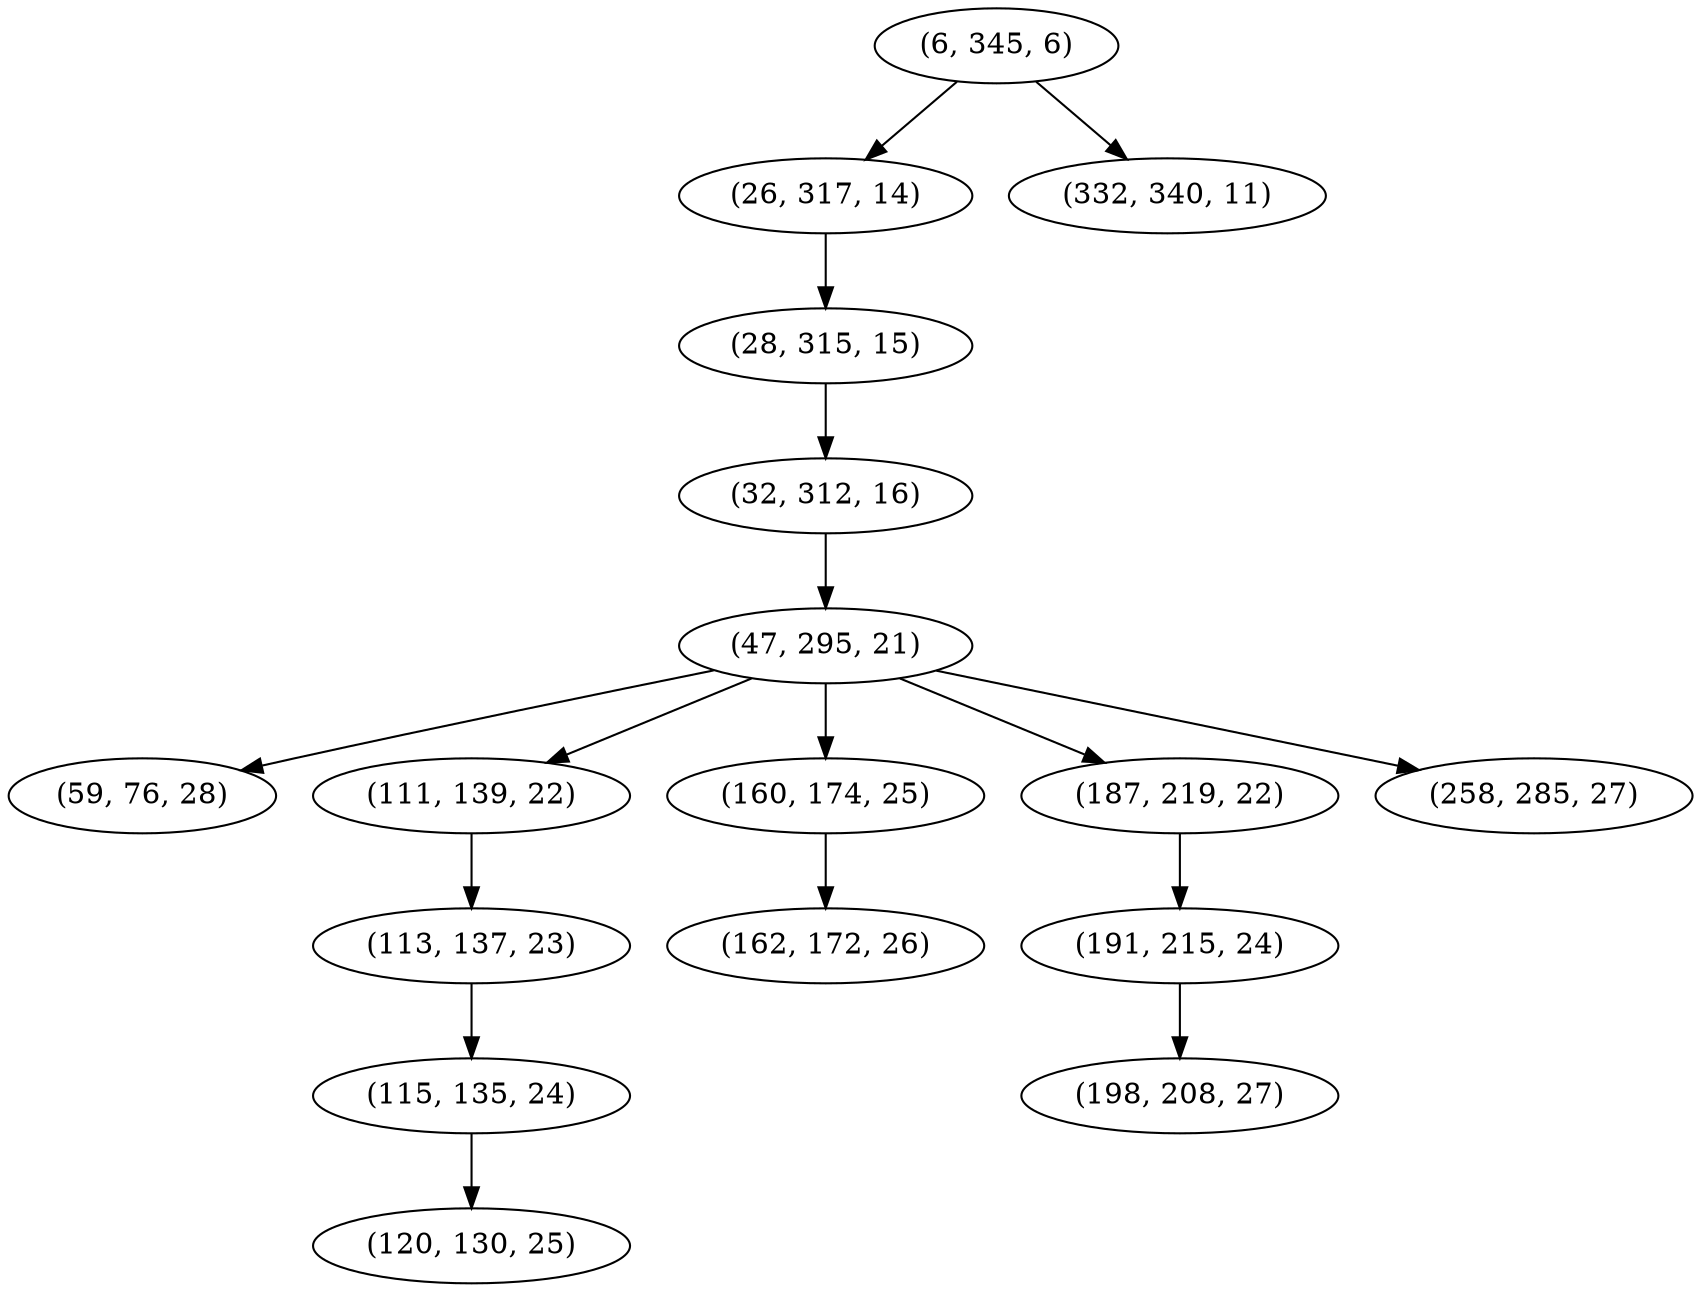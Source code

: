 digraph tree {
    "(6, 345, 6)";
    "(26, 317, 14)";
    "(28, 315, 15)";
    "(32, 312, 16)";
    "(47, 295, 21)";
    "(59, 76, 28)";
    "(111, 139, 22)";
    "(113, 137, 23)";
    "(115, 135, 24)";
    "(120, 130, 25)";
    "(160, 174, 25)";
    "(162, 172, 26)";
    "(187, 219, 22)";
    "(191, 215, 24)";
    "(198, 208, 27)";
    "(258, 285, 27)";
    "(332, 340, 11)";
    "(6, 345, 6)" -> "(26, 317, 14)";
    "(6, 345, 6)" -> "(332, 340, 11)";
    "(26, 317, 14)" -> "(28, 315, 15)";
    "(28, 315, 15)" -> "(32, 312, 16)";
    "(32, 312, 16)" -> "(47, 295, 21)";
    "(47, 295, 21)" -> "(59, 76, 28)";
    "(47, 295, 21)" -> "(111, 139, 22)";
    "(47, 295, 21)" -> "(160, 174, 25)";
    "(47, 295, 21)" -> "(187, 219, 22)";
    "(47, 295, 21)" -> "(258, 285, 27)";
    "(111, 139, 22)" -> "(113, 137, 23)";
    "(113, 137, 23)" -> "(115, 135, 24)";
    "(115, 135, 24)" -> "(120, 130, 25)";
    "(160, 174, 25)" -> "(162, 172, 26)";
    "(187, 219, 22)" -> "(191, 215, 24)";
    "(191, 215, 24)" -> "(198, 208, 27)";
}

